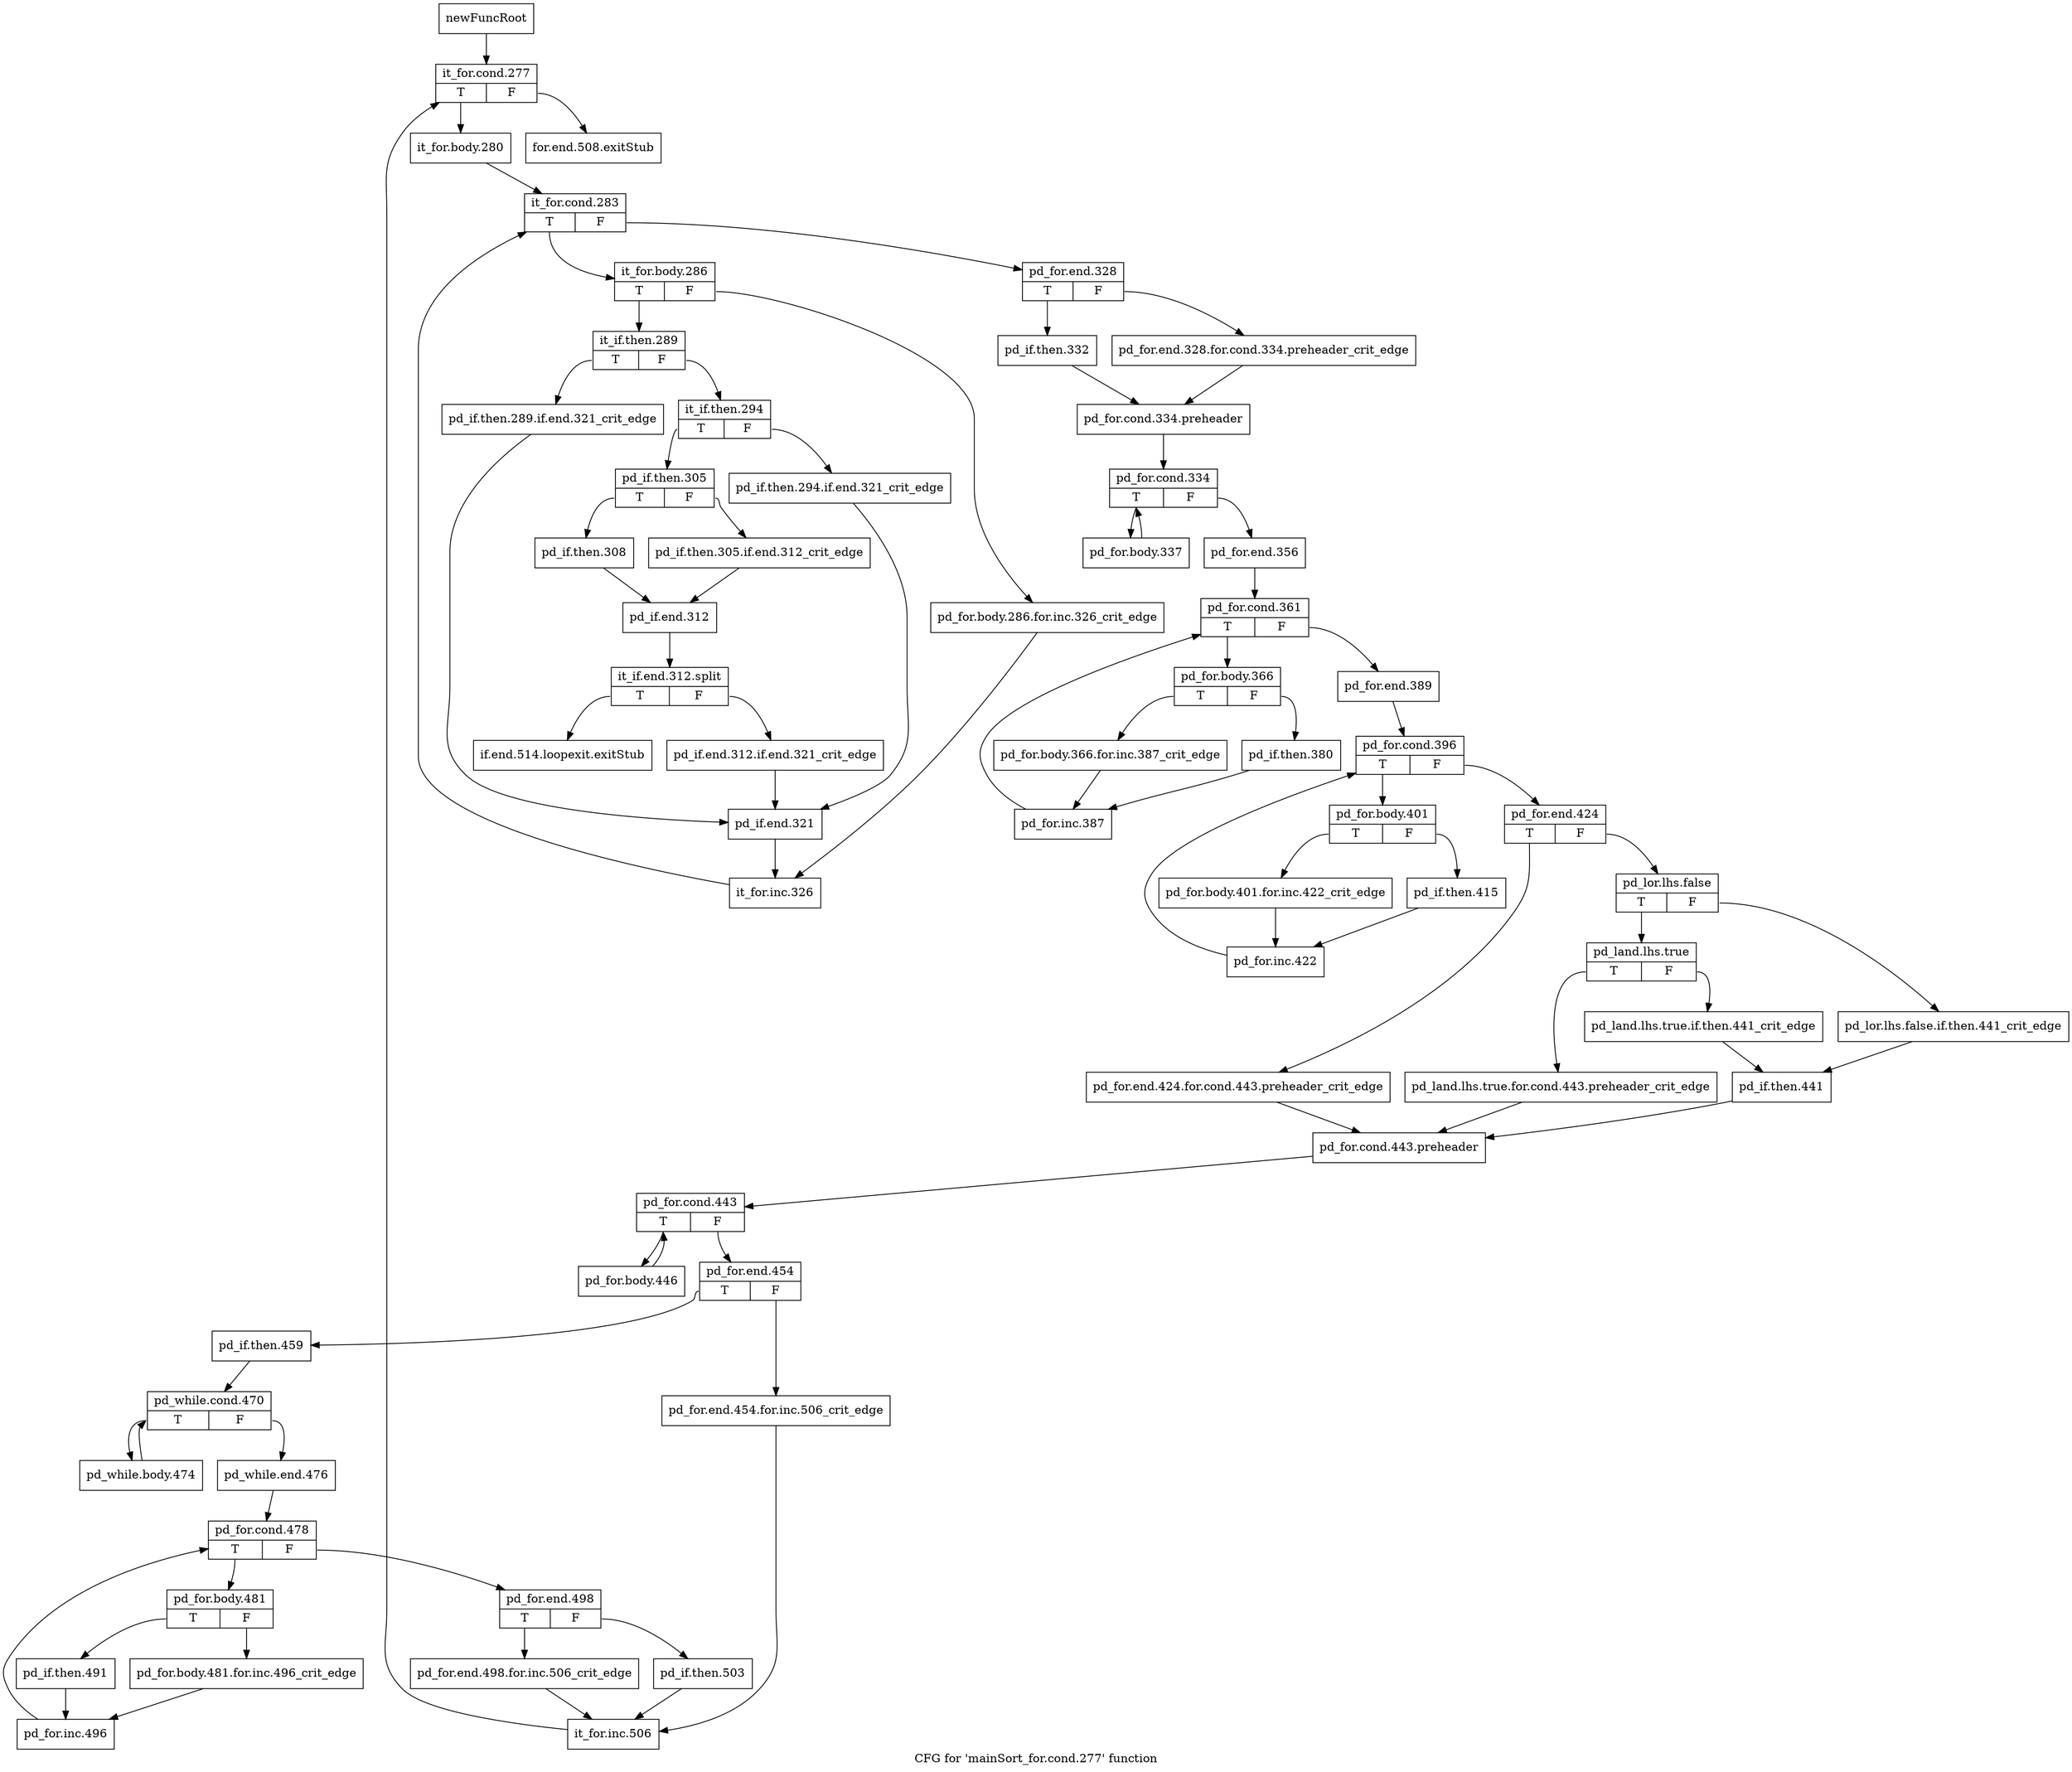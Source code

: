 digraph "CFG for 'mainSort_for.cond.277' function" {
	label="CFG for 'mainSort_for.cond.277' function";

	Node0x17cfc60 [shape=record,label="{newFuncRoot}"];
	Node0x17cfc60 -> Node0x17cfd50;
	Node0x17cfcb0 [shape=record,label="{for.end.508.exitStub}"];
	Node0x17cfd00 [shape=record,label="{if.end.514.loopexit.exitStub}"];
	Node0x17cfd50 [shape=record,label="{it_for.cond.277|{<s0>T|<s1>F}}"];
	Node0x17cfd50:s0 -> Node0x17cfda0;
	Node0x17cfd50:s1 -> Node0x17cfcb0;
	Node0x17cfda0 [shape=record,label="{it_for.body.280}"];
	Node0x17cfda0 -> Node0x17cfdf0;
	Node0x17cfdf0 [shape=record,label="{it_for.cond.283|{<s0>T|<s1>F}}"];
	Node0x17cfdf0:s0 -> Node0x17d0c00;
	Node0x17cfdf0:s1 -> Node0x17cfe40;
	Node0x17cfe40 [shape=record,label="{pd_for.end.328|{<s0>T|<s1>F}}"];
	Node0x17cfe40:s0 -> Node0x17cfee0;
	Node0x17cfe40:s1 -> Node0x17cfe90;
	Node0x17cfe90 [shape=record,label="{pd_for.end.328.for.cond.334.preheader_crit_edge}"];
	Node0x17cfe90 -> Node0x17cff30;
	Node0x17cfee0 [shape=record,label="{pd_if.then.332}"];
	Node0x17cfee0 -> Node0x17cff30;
	Node0x17cff30 [shape=record,label="{pd_for.cond.334.preheader}"];
	Node0x17cff30 -> Node0x17cff80;
	Node0x17cff80 [shape=record,label="{pd_for.cond.334|{<s0>T|<s1>F}}"];
	Node0x17cff80:s0 -> Node0x17d0bb0;
	Node0x17cff80:s1 -> Node0x17cffd0;
	Node0x17cffd0 [shape=record,label="{pd_for.end.356}"];
	Node0x17cffd0 -> Node0x17d0020;
	Node0x17d0020 [shape=record,label="{pd_for.cond.361|{<s0>T|<s1>F}}"];
	Node0x17d0020:s0 -> Node0x17d0a70;
	Node0x17d0020:s1 -> Node0x17d0070;
	Node0x17d0070 [shape=record,label="{pd_for.end.389}"];
	Node0x17d0070 -> Node0x17d00c0;
	Node0x17d00c0 [shape=record,label="{pd_for.cond.396|{<s0>T|<s1>F}}"];
	Node0x17d00c0:s0 -> Node0x17d0930;
	Node0x17d00c0:s1 -> Node0x17d0110;
	Node0x17d0110 [shape=record,label="{pd_for.end.424|{<s0>T|<s1>F}}"];
	Node0x17d0110:s0 -> Node0x17d0340;
	Node0x17d0110:s1 -> Node0x17d0160;
	Node0x17d0160 [shape=record,label="{pd_lor.lhs.false|{<s0>T|<s1>F}}"];
	Node0x17d0160:s0 -> Node0x17d0200;
	Node0x17d0160:s1 -> Node0x17d01b0;
	Node0x17d01b0 [shape=record,label="{pd_lor.lhs.false.if.then.441_crit_edge}"];
	Node0x17d01b0 -> Node0x17d02a0;
	Node0x17d0200 [shape=record,label="{pd_land.lhs.true|{<s0>T|<s1>F}}"];
	Node0x17d0200:s0 -> Node0x17d02f0;
	Node0x17d0200:s1 -> Node0x17d0250;
	Node0x17d0250 [shape=record,label="{pd_land.lhs.true.if.then.441_crit_edge}"];
	Node0x17d0250 -> Node0x17d02a0;
	Node0x17d02a0 [shape=record,label="{pd_if.then.441}"];
	Node0x17d02a0 -> Node0x17d0390;
	Node0x17d02f0 [shape=record,label="{pd_land.lhs.true.for.cond.443.preheader_crit_edge}"];
	Node0x17d02f0 -> Node0x17d0390;
	Node0x17d0340 [shape=record,label="{pd_for.end.424.for.cond.443.preheader_crit_edge}"];
	Node0x17d0340 -> Node0x17d0390;
	Node0x17d0390 [shape=record,label="{pd_for.cond.443.preheader}"];
	Node0x17d0390 -> Node0x17d03e0;
	Node0x17d03e0 [shape=record,label="{pd_for.cond.443|{<s0>T|<s1>F}}"];
	Node0x17d03e0:s0 -> Node0x17d08e0;
	Node0x17d03e0:s1 -> Node0x17d0430;
	Node0x17d0430 [shape=record,label="{pd_for.end.454|{<s0>T|<s1>F}}"];
	Node0x17d0430:s0 -> Node0x17d04d0;
	Node0x17d0430:s1 -> Node0x17d0480;
	Node0x17d0480 [shape=record,label="{pd_for.end.454.for.inc.506_crit_edge}"];
	Node0x17d0480 -> Node0x17d0700;
	Node0x17d04d0 [shape=record,label="{pd_if.then.459}"];
	Node0x17d04d0 -> Node0x17d0520;
	Node0x17d0520 [shape=record,label="{pd_while.cond.470|{<s0>T|<s1>F}}"];
	Node0x17d0520:s0 -> Node0x17d0890;
	Node0x17d0520:s1 -> Node0x17d0570;
	Node0x17d0570 [shape=record,label="{pd_while.end.476}"];
	Node0x17d0570 -> Node0x17d05c0;
	Node0x17d05c0 [shape=record,label="{pd_for.cond.478|{<s0>T|<s1>F}}"];
	Node0x17d05c0:s0 -> Node0x17d0750;
	Node0x17d05c0:s1 -> Node0x17d0610;
	Node0x17d0610 [shape=record,label="{pd_for.end.498|{<s0>T|<s1>F}}"];
	Node0x17d0610:s0 -> Node0x17d06b0;
	Node0x17d0610:s1 -> Node0x17d0660;
	Node0x17d0660 [shape=record,label="{pd_if.then.503}"];
	Node0x17d0660 -> Node0x17d0700;
	Node0x17d06b0 [shape=record,label="{pd_for.end.498.for.inc.506_crit_edge}"];
	Node0x17d06b0 -> Node0x17d0700;
	Node0x17d0700 [shape=record,label="{it_for.inc.506}"];
	Node0x17d0700 -> Node0x17cfd50;
	Node0x17d0750 [shape=record,label="{pd_for.body.481|{<s0>T|<s1>F}}"];
	Node0x17d0750:s0 -> Node0x17d07f0;
	Node0x17d0750:s1 -> Node0x17d07a0;
	Node0x17d07a0 [shape=record,label="{pd_for.body.481.for.inc.496_crit_edge}"];
	Node0x17d07a0 -> Node0x17d0840;
	Node0x17d07f0 [shape=record,label="{pd_if.then.491}"];
	Node0x17d07f0 -> Node0x17d0840;
	Node0x17d0840 [shape=record,label="{pd_for.inc.496}"];
	Node0x17d0840 -> Node0x17d05c0;
	Node0x17d0890 [shape=record,label="{pd_while.body.474}"];
	Node0x17d0890 -> Node0x17d0520;
	Node0x17d08e0 [shape=record,label="{pd_for.body.446}"];
	Node0x17d08e0 -> Node0x17d03e0;
	Node0x17d0930 [shape=record,label="{pd_for.body.401|{<s0>T|<s1>F}}"];
	Node0x17d0930:s0 -> Node0x17d09d0;
	Node0x17d0930:s1 -> Node0x17d0980;
	Node0x17d0980 [shape=record,label="{pd_if.then.415}"];
	Node0x17d0980 -> Node0x17d0a20;
	Node0x17d09d0 [shape=record,label="{pd_for.body.401.for.inc.422_crit_edge}"];
	Node0x17d09d0 -> Node0x17d0a20;
	Node0x17d0a20 [shape=record,label="{pd_for.inc.422}"];
	Node0x17d0a20 -> Node0x17d00c0;
	Node0x17d0a70 [shape=record,label="{pd_for.body.366|{<s0>T|<s1>F}}"];
	Node0x17d0a70:s0 -> Node0x17d0b10;
	Node0x17d0a70:s1 -> Node0x17d0ac0;
	Node0x17d0ac0 [shape=record,label="{pd_if.then.380}"];
	Node0x17d0ac0 -> Node0x17d0b60;
	Node0x17d0b10 [shape=record,label="{pd_for.body.366.for.inc.387_crit_edge}"];
	Node0x17d0b10 -> Node0x17d0b60;
	Node0x17d0b60 [shape=record,label="{pd_for.inc.387}"];
	Node0x17d0b60 -> Node0x17d0020;
	Node0x17d0bb0 [shape=record,label="{pd_for.body.337}"];
	Node0x17d0bb0 -> Node0x17cff80;
	Node0x17d0c00 [shape=record,label="{it_for.body.286|{<s0>T|<s1>F}}"];
	Node0x17d0c00:s0 -> Node0x17d0ca0;
	Node0x17d0c00:s1 -> Node0x17d0c50;
	Node0x17d0c50 [shape=record,label="{pd_for.body.286.for.inc.326_crit_edge}"];
	Node0x17d0c50 -> Node0x17d0fc0;
	Node0x17d0ca0 [shape=record,label="{it_if.then.289|{<s0>T|<s1>F}}"];
	Node0x17d0ca0:s0 -> Node0x17d0f20;
	Node0x17d0ca0:s1 -> Node0x17d0cf0;
	Node0x17d0cf0 [shape=record,label="{it_if.then.294|{<s0>T|<s1>F}}"];
	Node0x17d0cf0:s0 -> Node0x17d0d90;
	Node0x17d0cf0:s1 -> Node0x17d0d40;
	Node0x17d0d40 [shape=record,label="{pd_if.then.294.if.end.321_crit_edge}"];
	Node0x17d0d40 -> Node0x17d0f70;
	Node0x17d0d90 [shape=record,label="{pd_if.then.305|{<s0>T|<s1>F}}"];
	Node0x17d0d90:s0 -> Node0x17d0e30;
	Node0x17d0d90:s1 -> Node0x17d0de0;
	Node0x17d0de0 [shape=record,label="{pd_if.then.305.if.end.312_crit_edge}"];
	Node0x17d0de0 -> Node0x17d0e80;
	Node0x17d0e30 [shape=record,label="{pd_if.then.308}"];
	Node0x17d0e30 -> Node0x17d0e80;
	Node0x17d0e80 [shape=record,label="{pd_if.end.312}"];
	Node0x17d0e80 -> Node0x1c36c10;
	Node0x1c36c10 [shape=record,label="{it_if.end.312.split|{<s0>T|<s1>F}}"];
	Node0x1c36c10:s0 -> Node0x17cfd00;
	Node0x1c36c10:s1 -> Node0x17d0ed0;
	Node0x17d0ed0 [shape=record,label="{pd_if.end.312.if.end.321_crit_edge}"];
	Node0x17d0ed0 -> Node0x17d0f70;
	Node0x17d0f20 [shape=record,label="{pd_if.then.289.if.end.321_crit_edge}"];
	Node0x17d0f20 -> Node0x17d0f70;
	Node0x17d0f70 [shape=record,label="{pd_if.end.321}"];
	Node0x17d0f70 -> Node0x17d0fc0;
	Node0x17d0fc0 [shape=record,label="{it_for.inc.326}"];
	Node0x17d0fc0 -> Node0x17cfdf0;
}

